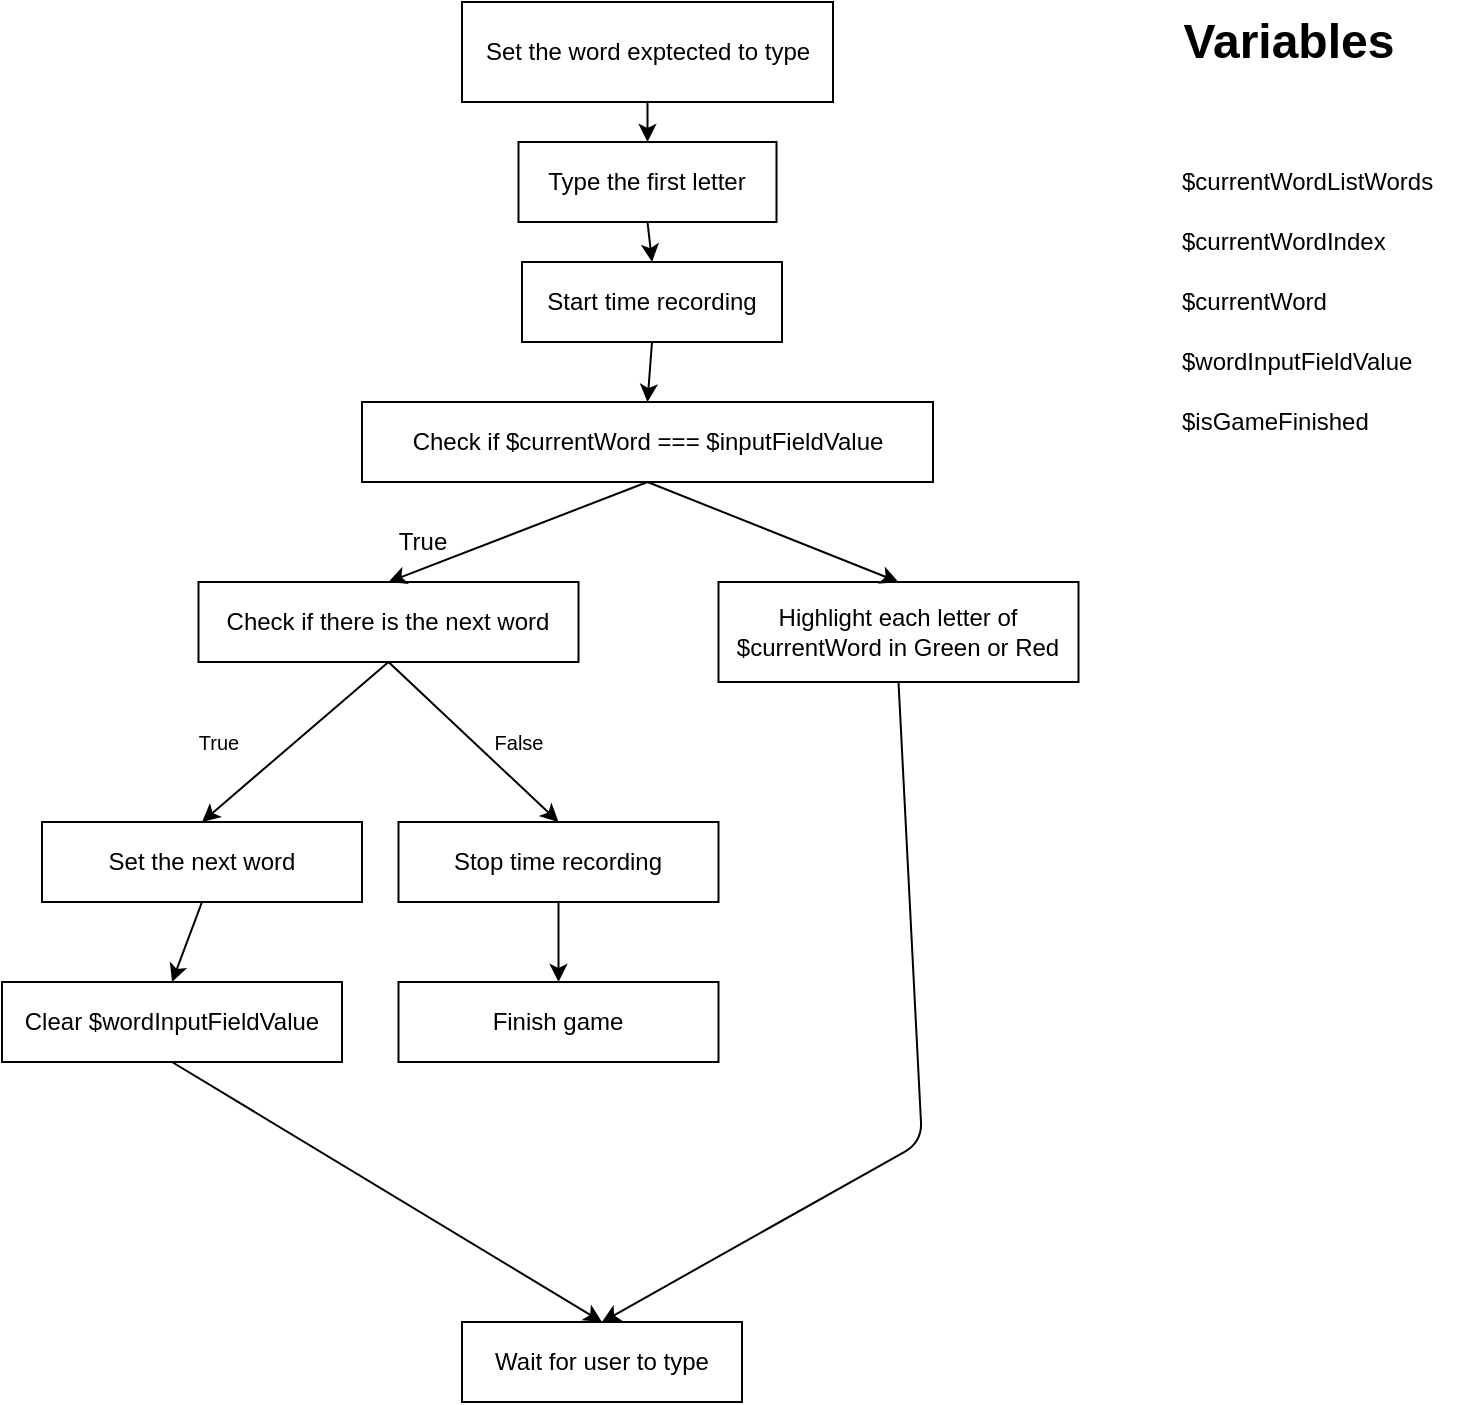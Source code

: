 <mxfile>
    <diagram id="JMY5KxNe1xu-8zNsYWLB" name="Page-1">
        <mxGraphModel dx="979" dy="1190" grid="1" gridSize="10" guides="1" tooltips="1" connect="1" arrows="1" fold="1" page="1" pageScale="1" pageWidth="1169" pageHeight="827" math="0" shadow="0">
            <root>
                <mxCell id="0"/>
                <mxCell id="1" parent="0"/>
                <mxCell id="5" style="edgeStyle=none;html=1;exitX=0.5;exitY=1;exitDx=0;exitDy=0;entryX=0.5;entryY=0;entryDx=0;entryDy=0;" edge="1" parent="1" source="3" target="4">
                    <mxGeometry relative="1" as="geometry"/>
                </mxCell>
                <mxCell id="3" value="Type the first letter" style="rounded=0;whiteSpace=wrap;html=1;" vertex="1" parent="1">
                    <mxGeometry x="478.25" y="140" width="129" height="40" as="geometry"/>
                </mxCell>
                <mxCell id="38" style="edgeStyle=none;html=1;exitX=0.5;exitY=1;exitDx=0;exitDy=0;entryX=0.5;entryY=0;entryDx=0;entryDy=0;" edge="1" parent="1" source="4" target="36">
                    <mxGeometry relative="1" as="geometry"/>
                </mxCell>
                <mxCell id="4" value="Start time recording" style="rounded=0;whiteSpace=wrap;html=1;" vertex="1" parent="1">
                    <mxGeometry x="480" y="200" width="130" height="40" as="geometry"/>
                </mxCell>
                <mxCell id="9" style="edgeStyle=none;html=1;exitX=0.5;exitY=1;exitDx=0;exitDy=0;entryX=0.5;entryY=0;entryDx=0;entryDy=0;" edge="1" parent="1" source="8" target="3">
                    <mxGeometry relative="1" as="geometry"/>
                </mxCell>
                <mxCell id="8" value="Set the word exptected to type" style="rounded=0;whiteSpace=wrap;html=1;" vertex="1" parent="1">
                    <mxGeometry x="450" y="70" width="185.5" height="50" as="geometry"/>
                </mxCell>
                <mxCell id="11" value="Variables" style="text;strokeColor=none;fillColor=none;html=1;fontSize=24;fontStyle=1;verticalAlign=middle;align=center;" vertex="1" parent="1">
                    <mxGeometry x="813.25" y="70" width="100" height="40" as="geometry"/>
                </mxCell>
                <mxCell id="15" value="$currentWordListWords&lt;br&gt;" style="text;html=1;align=left;verticalAlign=middle;resizable=0;points=[];autosize=1;strokeColor=none;fillColor=none;" vertex="1" parent="1">
                    <mxGeometry x="808.25" y="150" width="140" height="20" as="geometry"/>
                </mxCell>
                <mxCell id="16" value="$currentWordIndex" style="text;html=1;align=left;verticalAlign=middle;resizable=0;points=[];autosize=1;strokeColor=none;fillColor=none;" vertex="1" parent="1">
                    <mxGeometry x="808.25" y="180" width="120" height="20" as="geometry"/>
                </mxCell>
                <mxCell id="17" value="$currentWord" style="text;html=1;align=left;verticalAlign=middle;resizable=0;points=[];autosize=1;strokeColor=none;fillColor=none;" vertex="1" parent="1">
                    <mxGeometry x="808.25" y="210" width="90" height="20" as="geometry"/>
                </mxCell>
                <mxCell id="18" value="$wordInputFieldValue" style="text;html=1;align=left;verticalAlign=middle;resizable=0;points=[];autosize=1;strokeColor=none;fillColor=none;" vertex="1" parent="1">
                    <mxGeometry x="808.25" y="240" width="130" height="20" as="geometry"/>
                </mxCell>
                <mxCell id="19" value="$isGameFinished" style="text;html=1;align=left;verticalAlign=middle;resizable=0;points=[];autosize=1;strokeColor=none;fillColor=none;" vertex="1" parent="1">
                    <mxGeometry x="808.25" y="270" width="110" height="20" as="geometry"/>
                </mxCell>
                <mxCell id="59" style="edgeStyle=none;html=1;exitX=0.5;exitY=1;exitDx=0;exitDy=0;entryX=0.5;entryY=0;entryDx=0;entryDy=0;fontSize=10;" edge="1" parent="1" source="36" target="49">
                    <mxGeometry relative="1" as="geometry"/>
                </mxCell>
                <mxCell id="74" style="edgeStyle=none;html=1;exitX=0.5;exitY=1;exitDx=0;exitDy=0;entryX=0.5;entryY=0;entryDx=0;entryDy=0;fontSize=12;" edge="1" parent="1" source="36" target="39">
                    <mxGeometry relative="1" as="geometry"/>
                </mxCell>
                <mxCell id="36" value="Check if $currentWord === $inputFieldValue" style="rounded=0;whiteSpace=wrap;html=1;fillColor=none;" vertex="1" parent="1">
                    <mxGeometry x="400" y="270" width="285.5" height="40" as="geometry"/>
                </mxCell>
                <mxCell id="46" style="edgeStyle=none;html=1;exitX=0.5;exitY=1;exitDx=0;exitDy=0;entryX=0.5;entryY=0;entryDx=0;entryDy=0;" edge="1" parent="1" source="39" target="65">
                    <mxGeometry relative="1" as="geometry">
                        <mxPoint x="716" y="478.64" as="targetPoint"/>
                        <Array as="points">
                            <mxPoint x="680" y="640"/>
                        </Array>
                    </mxGeometry>
                </mxCell>
                <mxCell id="39" value="&lt;font style=&quot;font-size: 12px&quot;&gt;Highlight each letter of &lt;br&gt;$currentWord in Green or Red&lt;/font&gt;" style="rounded=0;whiteSpace=wrap;html=1;fillColor=none;" vertex="1" parent="1">
                    <mxGeometry x="578.25" y="360" width="180" height="50" as="geometry"/>
                </mxCell>
                <mxCell id="60" style="edgeStyle=none;html=1;exitX=0.5;exitY=1;exitDx=0;exitDy=0;entryX=0.5;entryY=0;entryDx=0;entryDy=0;fontSize=10;" edge="1" parent="1" source="49" target="53">
                    <mxGeometry relative="1" as="geometry"/>
                </mxCell>
                <mxCell id="61" style="edgeStyle=none;html=1;exitX=0.5;exitY=1;exitDx=0;exitDy=0;entryX=0.5;entryY=0;entryDx=0;entryDy=0;fontSize=10;" edge="1" parent="1" source="49" target="56">
                    <mxGeometry relative="1" as="geometry"/>
                </mxCell>
                <mxCell id="49" value="&lt;font style=&quot;font-size: 12px&quot;&gt;Check if there is the next word&lt;/font&gt;" style="whiteSpace=wrap;html=1;fontSize=10;fillColor=none;glass=0;spacingTop=0;spacingLeft=0;labelBorderColor=none;spacing=0;" vertex="1" parent="1">
                    <mxGeometry x="318.25" y="360" width="190" height="40" as="geometry"/>
                </mxCell>
                <mxCell id="69" style="edgeStyle=none;html=1;exitX=0.5;exitY=1;exitDx=0;exitDy=0;entryX=0.5;entryY=0;entryDx=0;entryDy=0;fontSize=12;" edge="1" parent="1" source="53" target="68">
                    <mxGeometry relative="1" as="geometry"/>
                </mxCell>
                <mxCell id="53" value="Set the next word" style="whiteSpace=wrap;html=1;fontSize=12;fillColor=none;glass=0;spacingTop=0;spacingLeft=0;labelBorderColor=none;spacing=0;" vertex="1" parent="1">
                    <mxGeometry x="240" y="480" width="160" height="40" as="geometry"/>
                </mxCell>
                <mxCell id="54" value="Finish game" style="whiteSpace=wrap;html=1;fontSize=12;fillColor=none;glass=0;spacingTop=0;spacingLeft=0;labelBorderColor=none;spacing=0;" vertex="1" parent="1">
                    <mxGeometry x="418.25" y="560" width="160" height="40" as="geometry"/>
                </mxCell>
                <mxCell id="57" style="edgeStyle=none;html=1;exitX=0.5;exitY=1;exitDx=0;exitDy=0;entryX=0.5;entryY=0;entryDx=0;entryDy=0;fontSize=10;" edge="1" parent="1" source="56" target="54">
                    <mxGeometry relative="1" as="geometry"/>
                </mxCell>
                <mxCell id="56" value="Stop time recording" style="whiteSpace=wrap;html=1;fontSize=12;fillColor=none;glass=0;spacingTop=0;spacingLeft=0;labelBorderColor=none;spacing=0;" vertex="1" parent="1">
                    <mxGeometry x="418.25" y="480" width="160" height="40" as="geometry"/>
                </mxCell>
                <mxCell id="63" value="True" style="text;html=1;align=center;verticalAlign=middle;resizable=0;points=[];autosize=1;strokeColor=none;fillColor=none;fontSize=10;" vertex="1" parent="1">
                    <mxGeometry x="308.25" y="430" width="40" height="20" as="geometry"/>
                </mxCell>
                <mxCell id="64" value="False" style="text;html=1;align=center;verticalAlign=middle;resizable=0;points=[];autosize=1;strokeColor=none;fillColor=none;fontSize=10;" vertex="1" parent="1">
                    <mxGeometry x="458.25" y="430" width="40" height="20" as="geometry"/>
                </mxCell>
                <mxCell id="65" value="Wait for user to type" style="whiteSpace=wrap;html=1;glass=0;labelBackgroundColor=none;labelBorderColor=none;fontSize=12;fillColor=none;" vertex="1" parent="1">
                    <mxGeometry x="450" y="730" width="140" height="40" as="geometry"/>
                </mxCell>
                <mxCell id="70" style="edgeStyle=none;html=1;exitX=0.5;exitY=1;exitDx=0;exitDy=0;entryX=0.5;entryY=0;entryDx=0;entryDy=0;fontSize=12;" edge="1" parent="1" source="68" target="65">
                    <mxGeometry relative="1" as="geometry"/>
                </mxCell>
                <mxCell id="68" value="Clear $wordInputFieldValue" style="whiteSpace=wrap;html=1;glass=0;labelBackgroundColor=none;labelBorderColor=none;fontSize=12;fillColor=none;" vertex="1" parent="1">
                    <mxGeometry x="220" y="560" width="170" height="40" as="geometry"/>
                </mxCell>
                <mxCell id="71" value="True" style="text;html=1;align=center;verticalAlign=middle;resizable=0;points=[];autosize=1;strokeColor=none;fillColor=none;fontSize=12;" vertex="1" parent="1">
                    <mxGeometry x="410" y="330" width="40" height="20" as="geometry"/>
                </mxCell>
            </root>
        </mxGraphModel>
    </diagram>
</mxfile>